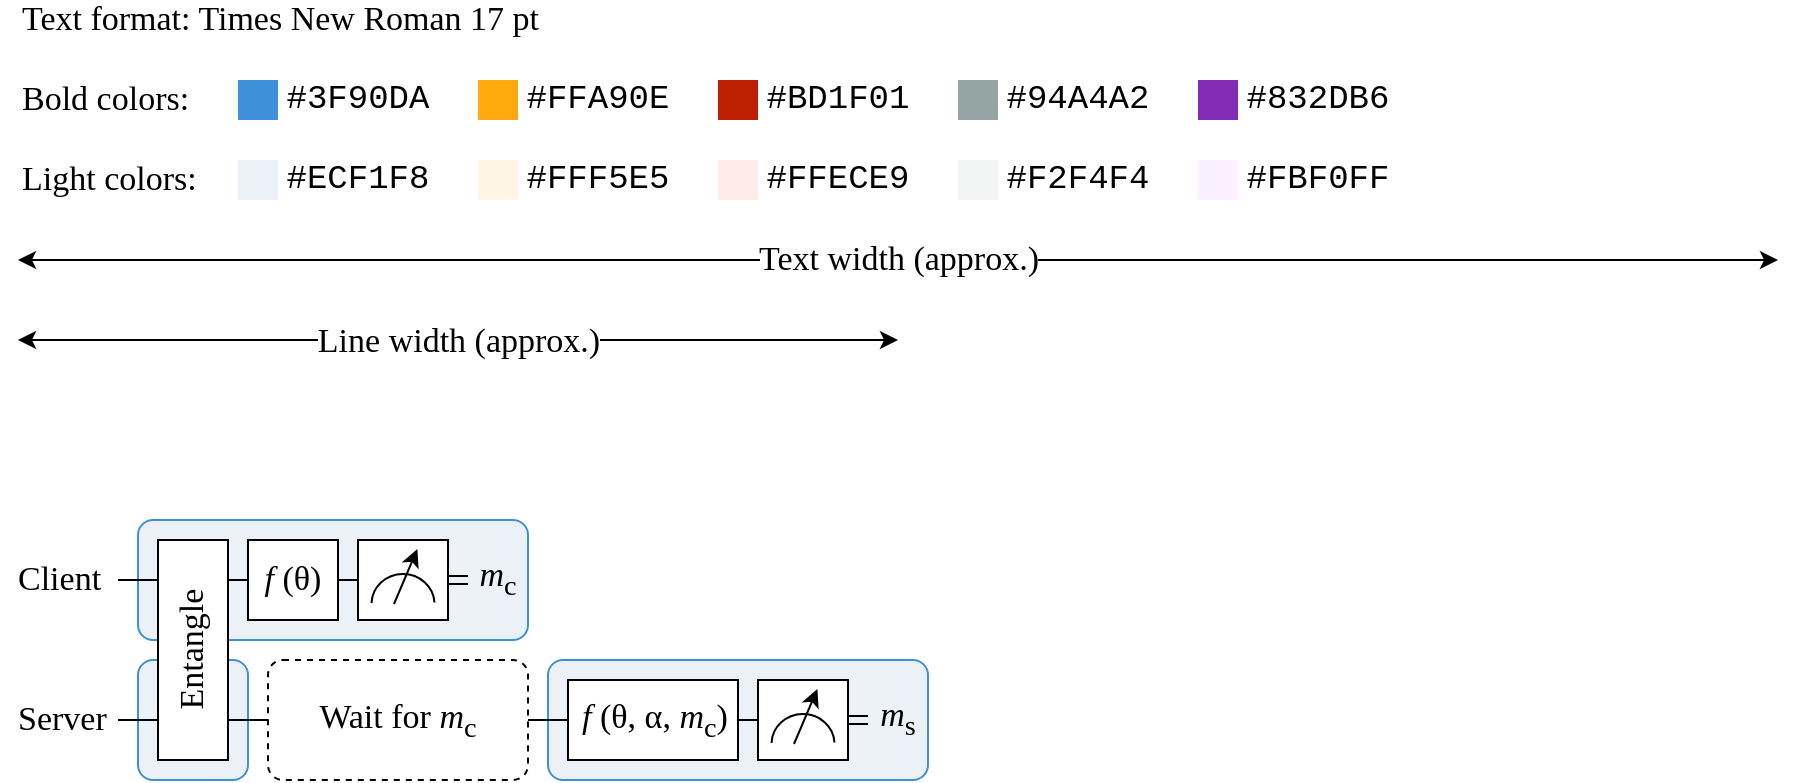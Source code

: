 <mxfile>
    <diagram id="D1HtAhjjhCdzmTIrUNiw" name="Page-1">
        <mxGraphModel dx="715" dy="926" grid="1" gridSize="10" guides="1" tooltips="1" connect="1" arrows="1" fold="1" page="1" pageScale="1" pageWidth="1100" pageHeight="850" math="0" shadow="0">
            <root>
                <mxCell id="0"/>
                <mxCell id="1" parent="0"/>
                <mxCell id="Ah5QmYgok2Lmbro061cM-27" value="" style="rounded=1;whiteSpace=wrap;html=1;strokeWidth=1;fontFamily=Times New Roman;fontSize=17;align=left;verticalAlign=top;spacingRight=0;spacingLeft=12;spacingTop=5;spacing=0;absoluteArcSize=1;arcSize=15;fontStyle=2;shadow=0;sketch=0;strokeColor=#3F90DA;fillColor=#ECF1F8;" parent="1" vertex="1">
                    <mxGeometry x="385" y="360" width="190" height="60" as="geometry"/>
                </mxCell>
                <mxCell id="Ah5QmYgok2Lmbro061cM-26" value="" style="rounded=1;whiteSpace=wrap;html=1;strokeWidth=1;fontFamily=Times New Roman;fontSize=17;align=left;verticalAlign=top;spacingRight=0;spacingLeft=12;spacingTop=5;spacing=0;absoluteArcSize=1;arcSize=15;fontStyle=2;shadow=0;sketch=0;strokeColor=#3F90DA;fillColor=#ECF1F8;" parent="1" vertex="1">
                    <mxGeometry x="180" y="360" width="55" height="60" as="geometry"/>
                </mxCell>
                <mxCell id="Ah5QmYgok2Lmbro061cM-24" value="" style="rounded=1;whiteSpace=wrap;html=1;strokeWidth=1;fontFamily=Times New Roman;fontSize=17;align=left;verticalAlign=top;spacingRight=0;spacingLeft=12;spacingTop=5;spacing=0;absoluteArcSize=1;arcSize=15;fontStyle=2;shadow=0;sketch=0;strokeColor=#3F90DA;fillColor=#ECF1F8;" parent="1" vertex="1">
                    <mxGeometry x="180" y="290" width="195" height="60" as="geometry"/>
                </mxCell>
                <mxCell id="HOQ9eJgj0v2eyHVtLmr2-1" value="" style="endArrow=classic;startArrow=classic;html=1;" parent="1" edge="1">
                    <mxGeometry width="50" height="50" relative="1" as="geometry">
                        <mxPoint x="120" y="160" as="sourcePoint"/>
                        <mxPoint x="1000" y="160" as="targetPoint"/>
                    </mxGeometry>
                </mxCell>
                <mxCell id="HOQ9eJgj0v2eyHVtLmr2-7" value="Text width (approx.)" style="edgeLabel;html=1;align=center;verticalAlign=middle;resizable=0;points=[];fontSize=17;fontFamily=Times New Roman;" parent="HOQ9eJgj0v2eyHVtLmr2-1" vertex="1" connectable="0">
                    <mxGeometry x="0.509" relative="1" as="geometry">
                        <mxPoint x="-224.17" as="offset"/>
                    </mxGeometry>
                </mxCell>
                <mxCell id="HOQ9eJgj0v2eyHVtLmr2-2" value="" style="endArrow=classic;startArrow=classic;html=1;" parent="1" edge="1">
                    <mxGeometry width="50" height="50" relative="1" as="geometry">
                        <mxPoint x="120" y="200" as="sourcePoint"/>
                        <mxPoint x="560" y="200" as="targetPoint"/>
                    </mxGeometry>
                </mxCell>
                <mxCell id="HOQ9eJgj0v2eyHVtLmr2-6" value="Line width (approx.)" style="edgeLabel;html=1;align=center;verticalAlign=middle;resizable=0;points=[];fontSize=17;fontFamily=Times New Roman;spacingLeft=0;" parent="HOQ9eJgj0v2eyHVtLmr2-2" vertex="1" connectable="0">
                    <mxGeometry x="0.038" y="-1" relative="1" as="geometry">
                        <mxPoint x="-8.33" as="offset"/>
                    </mxGeometry>
                </mxCell>
                <mxCell id="HOQ9eJgj0v2eyHVtLmr2-10" value="Text format: Times New Roman 17 pt" style="text;html=1;strokeColor=none;fillColor=none;align=left;verticalAlign=middle;whiteSpace=wrap;rounded=0;fontFamily=Times New Roman;fontSize=17;" parent="1" vertex="1">
                    <mxGeometry x="120" y="30" width="280" height="20" as="geometry"/>
                </mxCell>
                <mxCell id="HOQ9eJgj0v2eyHVtLmr2-24" value="Bold colors:" style="text;html=1;strokeColor=none;fillColor=none;align=left;verticalAlign=middle;whiteSpace=wrap;rounded=0;fontFamily=Times New Roman;fontSize=17;" parent="1" vertex="1">
                    <mxGeometry x="120" y="70" width="100" height="20" as="geometry"/>
                </mxCell>
                <mxCell id="HOQ9eJgj0v2eyHVtLmr2-25" value="" style="rounded=0;whiteSpace=wrap;html=1;fontFamily=Times New Roman;fontSize=17;align=center;strokeColor=none;fillColor=#3f90da;" parent="1" vertex="1">
                    <mxGeometry x="230" y="70" width="20" height="20" as="geometry"/>
                </mxCell>
                <mxCell id="HOQ9eJgj0v2eyHVtLmr2-26" value="" style="rounded=0;whiteSpace=wrap;html=1;fontFamily=Times New Roman;fontSize=17;align=center;strokeColor=none;fillColor=#ffa90e;" parent="1" vertex="1">
                    <mxGeometry x="350" y="70" width="20" height="20" as="geometry"/>
                </mxCell>
                <mxCell id="HOQ9eJgj0v2eyHVtLmr2-27" value="" style="rounded=0;whiteSpace=wrap;html=1;fontFamily=Times New Roman;fontSize=17;align=center;strokeColor=none;fillColor=#bd1f01;" parent="1" vertex="1">
                    <mxGeometry x="470" y="70" width="20" height="20" as="geometry"/>
                </mxCell>
                <mxCell id="HOQ9eJgj0v2eyHVtLmr2-28" value="" style="rounded=0;whiteSpace=wrap;html=1;fontFamily=Times New Roman;fontSize=17;align=center;strokeColor=none;fillColor=#94A4A2;" parent="1" vertex="1">
                    <mxGeometry x="590" y="70" width="20" height="20" as="geometry"/>
                </mxCell>
                <mxCell id="HOQ9eJgj0v2eyHVtLmr2-29" value="&lt;span style=&quot;text-align: left&quot;&gt;#94A4A2&lt;/span&gt;" style="text;html=1;strokeColor=none;fillColor=none;align=center;verticalAlign=middle;whiteSpace=wrap;rounded=0;fontFamily=Courier New;fontSize=17;" parent="1" vertex="1">
                    <mxGeometry x="610" y="70" width="80" height="20" as="geometry"/>
                </mxCell>
                <mxCell id="HOQ9eJgj0v2eyHVtLmr2-30" value="&lt;span style=&quot;text-align: left&quot;&gt;#BD1F01&lt;/span&gt;" style="text;html=1;strokeColor=none;fillColor=none;align=center;verticalAlign=middle;whiteSpace=wrap;rounded=0;fontFamily=Courier New;fontSize=17;" parent="1" vertex="1">
                    <mxGeometry x="490" y="70" width="80" height="20" as="geometry"/>
                </mxCell>
                <mxCell id="HOQ9eJgj0v2eyHVtLmr2-31" value="&lt;span style=&quot;text-align: left&quot;&gt;#FFA90E&lt;/span&gt;" style="text;html=1;strokeColor=none;fillColor=none;align=center;verticalAlign=middle;whiteSpace=wrap;rounded=0;fontFamily=Courier New;fontSize=17;" parent="1" vertex="1">
                    <mxGeometry x="370" y="70" width="80" height="20" as="geometry"/>
                </mxCell>
                <mxCell id="HOQ9eJgj0v2eyHVtLmr2-32" value="&lt;span style=&quot;text-align: left&quot;&gt;#3F90DA&lt;/span&gt;" style="text;html=1;strokeColor=none;fillColor=none;align=center;verticalAlign=middle;whiteSpace=wrap;rounded=0;fontFamily=Courier New;fontSize=17;" parent="1" vertex="1">
                    <mxGeometry x="250" y="70" width="80" height="20" as="geometry"/>
                </mxCell>
                <mxCell id="HOQ9eJgj0v2eyHVtLmr2-33" value="Light colors:" style="text;html=1;strokeColor=none;fillColor=none;align=left;verticalAlign=middle;whiteSpace=wrap;rounded=0;fontFamily=Times New Roman;fontSize=17;" parent="1" vertex="1">
                    <mxGeometry x="120" y="110" width="100" height="20" as="geometry"/>
                </mxCell>
                <mxCell id="HOQ9eJgj0v2eyHVtLmr2-34" value="" style="rounded=0;whiteSpace=wrap;html=1;fontFamily=Times New Roman;fontSize=17;align=center;strokeColor=none;fillColor=#ecf1f8;" parent="1" vertex="1">
                    <mxGeometry x="230" y="110" width="20" height="20" as="geometry"/>
                </mxCell>
                <mxCell id="HOQ9eJgj0v2eyHVtLmr2-35" value="" style="rounded=0;whiteSpace=wrap;html=1;fontFamily=Times New Roman;fontSize=17;align=center;strokeColor=none;fillColor=#fff5e5;" parent="1" vertex="1">
                    <mxGeometry x="350" y="110" width="20" height="20" as="geometry"/>
                </mxCell>
                <mxCell id="HOQ9eJgj0v2eyHVtLmr2-36" value="" style="rounded=0;whiteSpace=wrap;html=1;fontFamily=Times New Roman;fontSize=17;align=center;strokeColor=none;fillColor=#ffece9;" parent="1" vertex="1">
                    <mxGeometry x="470" y="110" width="20" height="20" as="geometry"/>
                </mxCell>
                <mxCell id="HOQ9eJgj0v2eyHVtLmr2-37" value="" style="rounded=0;whiteSpace=wrap;html=1;fontFamily=Times New Roman;fontSize=17;align=center;strokeColor=none;fillColor=#F2F4F4;" parent="1" vertex="1">
                    <mxGeometry x="590" y="110" width="20" height="20" as="geometry"/>
                </mxCell>
                <mxCell id="HOQ9eJgj0v2eyHVtLmr2-38" value="&lt;span style=&quot;text-align: left&quot;&gt;#&lt;/span&gt;F2F4F4" style="text;html=1;strokeColor=none;fillColor=none;align=center;verticalAlign=middle;whiteSpace=wrap;rounded=0;fontFamily=Courier New;fontSize=17;" parent="1" vertex="1">
                    <mxGeometry x="610" y="110" width="80" height="20" as="geometry"/>
                </mxCell>
                <mxCell id="HOQ9eJgj0v2eyHVtLmr2-39" value="&lt;span style=&quot;text-align: left&quot;&gt;#&lt;/span&gt;FFECE9" style="text;html=1;strokeColor=none;fillColor=none;align=center;verticalAlign=middle;whiteSpace=wrap;rounded=0;fontFamily=Courier New;fontSize=17;" parent="1" vertex="1">
                    <mxGeometry x="490" y="110" width="80" height="20" as="geometry"/>
                </mxCell>
                <mxCell id="HOQ9eJgj0v2eyHVtLmr2-40" value="&lt;span style=&quot;text-align: left&quot;&gt;#&lt;/span&gt;FFF5E5" style="text;html=1;strokeColor=none;fillColor=none;align=center;verticalAlign=middle;whiteSpace=wrap;rounded=0;fontFamily=Courier New;fontSize=17;" parent="1" vertex="1">
                    <mxGeometry x="370" y="110" width="80" height="20" as="geometry"/>
                </mxCell>
                <mxCell id="HOQ9eJgj0v2eyHVtLmr2-41" value="&lt;span style=&quot;text-align: left&quot;&gt;#&lt;/span&gt;ECF1F8" style="text;html=1;strokeColor=none;fillColor=none;align=center;verticalAlign=middle;whiteSpace=wrap;rounded=0;fontFamily=Courier New;fontSize=17;" parent="1" vertex="1">
                    <mxGeometry x="250" y="110" width="80" height="20" as="geometry"/>
                </mxCell>
                <mxCell id="PxhoU1N86w6rkpq-SPUx-25" value="" style="rounded=0;whiteSpace=wrap;html=1;fontFamily=Times New Roman;fontSize=17;align=center;strokeColor=none;fillColor=#832DB6;" parent="1" vertex="1">
                    <mxGeometry x="710" y="70" width="20" height="20" as="geometry"/>
                </mxCell>
                <mxCell id="PxhoU1N86w6rkpq-SPUx-26" value="&lt;span style=&quot;text-align: left&quot;&gt;#&lt;/span&gt;832DB6" style="text;html=1;strokeColor=none;fillColor=none;align=center;verticalAlign=middle;whiteSpace=wrap;rounded=0;fontFamily=Courier New;fontSize=17;" parent="1" vertex="1">
                    <mxGeometry x="730" y="70" width="80" height="20" as="geometry"/>
                </mxCell>
                <mxCell id="PxhoU1N86w6rkpq-SPUx-27" value="" style="rounded=0;whiteSpace=wrap;html=1;fontFamily=Times New Roman;fontSize=17;align=center;strokeColor=none;fillColor=#FBF0FF;" parent="1" vertex="1">
                    <mxGeometry x="710" y="110" width="20" height="20" as="geometry"/>
                </mxCell>
                <mxCell id="PxhoU1N86w6rkpq-SPUx-28" value="&lt;span style=&quot;text-align: left&quot;&gt;#&lt;/span&gt;FBF0FF" style="text;html=1;strokeColor=none;fillColor=none;align=center;verticalAlign=middle;whiteSpace=wrap;rounded=0;fontFamily=Courier New;fontSize=17;" parent="1" vertex="1">
                    <mxGeometry x="730" y="110" width="80" height="20" as="geometry"/>
                </mxCell>
                <mxCell id="Ah5QmYgok2Lmbro061cM-1" value="" style="endArrow=none;html=1;exitX=1;exitY=0.5;exitDx=0;exitDy=0;" parent="1" edge="1">
                    <mxGeometry width="50" height="50" relative="1" as="geometry">
                        <mxPoint x="275" y="320" as="sourcePoint"/>
                        <mxPoint x="320" y="320" as="targetPoint"/>
                    </mxGeometry>
                </mxCell>
                <mxCell id="Ah5QmYgok2Lmbro061cM-4" value="" style="endArrow=none;html=1;exitX=1;exitY=0.5;exitDx=0;exitDy=0;" parent="1" edge="1">
                    <mxGeometry width="50" height="50" relative="1" as="geometry">
                        <mxPoint x="170" y="390" as="sourcePoint"/>
                        <mxPoint x="490" y="390" as="targetPoint"/>
                    </mxGeometry>
                </mxCell>
                <mxCell id="Ah5QmYgok2Lmbro061cM-7" value="&lt;i&gt;f&lt;/i&gt; (θ)" style="rounded=0;whiteSpace=wrap;html=1;strokeWidth=1;fontFamily=Times New Roman;fontSize=17;align=center;spacing=0;horizontal=1;" parent="1" vertex="1">
                    <mxGeometry x="235" y="300" width="45" height="40" as="geometry"/>
                </mxCell>
                <mxCell id="Ah5QmYgok2Lmbro061cM-9" value="" style="endArrow=none;html=1;exitX=1;exitY=0.5;exitDx=0;exitDy=0;" parent="1" target="Ah5QmYgok2Lmbro061cM-7" edge="1">
                    <mxGeometry width="50" height="50" relative="1" as="geometry">
                        <mxPoint x="170" y="320" as="sourcePoint"/>
                        <mxPoint x="410" y="320" as="targetPoint"/>
                    </mxGeometry>
                </mxCell>
                <mxCell id="3X6UR7vebm-MhE1ssPxp-2" value="Entangle" style="rounded=0;whiteSpace=wrap;html=1;strokeWidth=1;fontFamily=Times New Roman;fontSize=17;align=center;spacing=0;horizontal=0;" parent="1" vertex="1">
                    <mxGeometry x="190" y="300" width="35" height="110" as="geometry"/>
                </mxCell>
                <mxCell id="Ah5QmYgok2Lmbro061cM-13" value="" style="endArrow=none;html=1;exitX=1;exitY=0.5;exitDx=0;exitDy=0;shape=link;" parent="1" edge="1">
                    <mxGeometry width="50" height="50" relative="1" as="geometry">
                        <mxPoint x="315" y="320" as="sourcePoint"/>
                        <mxPoint x="345" y="320" as="targetPoint"/>
                    </mxGeometry>
                </mxCell>
                <mxCell id="Ah5QmYgok2Lmbro061cM-12" value="" style="group" parent="1" vertex="1" connectable="0">
                    <mxGeometry x="290" y="300" width="45" height="47" as="geometry"/>
                </mxCell>
                <mxCell id="Ah5QmYgok2Lmbro061cM-8" value="" style="rounded=0;whiteSpace=wrap;html=1;strokeWidth=1;fontFamily=Times New Roman;fontSize=17;align=center;spacing=0;horizontal=1;" parent="Ah5QmYgok2Lmbro061cM-12" vertex="1">
                    <mxGeometry width="45" height="40" as="geometry"/>
                </mxCell>
                <mxCell id="Ah5QmYgok2Lmbro061cM-10" value="" style="verticalLabelPosition=bottom;verticalAlign=top;html=1;shape=mxgraph.basic.arc;startAngle=0.755;endAngle=0.242;" parent="Ah5QmYgok2Lmbro061cM-12" vertex="1">
                    <mxGeometry x="6.75" y="17" width="31.5" height="30" as="geometry"/>
                </mxCell>
                <mxCell id="Ah5QmYgok2Lmbro061cM-11" value="" style="endArrow=classic;html=1;" parent="Ah5QmYgok2Lmbro061cM-12" edge="1">
                    <mxGeometry width="50" height="50" relative="1" as="geometry">
                        <mxPoint x="18.0" y="32" as="sourcePoint"/>
                        <mxPoint x="29.7" y="4.5" as="targetPoint"/>
                    </mxGeometry>
                </mxCell>
                <mxCell id="Ah5QmYgok2Lmbro061cM-14" value="&lt;i&gt;m&lt;/i&gt;&lt;sub&gt;c&lt;/sub&gt;" style="text;html=1;strokeColor=none;fillColor=none;align=center;verticalAlign=middle;whiteSpace=wrap;rounded=0;fontFamily=Times New Roman;fontSize=17;spacing=0;" parent="1" vertex="1">
                    <mxGeometry x="350" y="309" width="20" height="20" as="geometry"/>
                </mxCell>
                <mxCell id="Ah5QmYgok2Lmbro061cM-15" value="&lt;i&gt;f&lt;/i&gt; (θ, α, &lt;i&gt;m&lt;/i&gt;&lt;sub&gt;c&lt;/sub&gt;)" style="rounded=0;whiteSpace=wrap;html=1;strokeWidth=1;fontFamily=Times New Roman;fontSize=17;align=center;spacing=0;horizontal=1;spacingLeft=2;" parent="1" vertex="1">
                    <mxGeometry x="395" y="370" width="85" height="40" as="geometry"/>
                </mxCell>
                <mxCell id="Ah5QmYgok2Lmbro061cM-18" value="" style="endArrow=none;html=1;exitX=1;exitY=0.5;exitDx=0;exitDy=0;shape=link;" parent="1" edge="1">
                    <mxGeometry width="50" height="50" relative="1" as="geometry">
                        <mxPoint x="515" y="390" as="sourcePoint"/>
                        <mxPoint x="545" y="390" as="targetPoint"/>
                    </mxGeometry>
                </mxCell>
                <mxCell id="Ah5QmYgok2Lmbro061cM-19" value="" style="group" parent="1" vertex="1" connectable="0">
                    <mxGeometry x="490" y="370" width="45" height="47" as="geometry"/>
                </mxCell>
                <mxCell id="Ah5QmYgok2Lmbro061cM-20" value="" style="rounded=0;whiteSpace=wrap;html=1;strokeWidth=1;fontFamily=Times New Roman;fontSize=17;align=center;spacing=0;horizontal=1;" parent="Ah5QmYgok2Lmbro061cM-19" vertex="1">
                    <mxGeometry width="45" height="40" as="geometry"/>
                </mxCell>
                <mxCell id="Ah5QmYgok2Lmbro061cM-21" value="" style="verticalLabelPosition=bottom;verticalAlign=top;html=1;shape=mxgraph.basic.arc;startAngle=0.755;endAngle=0.242;" parent="Ah5QmYgok2Lmbro061cM-19" vertex="1">
                    <mxGeometry x="6.75" y="17" width="31.5" height="30" as="geometry"/>
                </mxCell>
                <mxCell id="Ah5QmYgok2Lmbro061cM-22" value="" style="endArrow=classic;html=1;" parent="Ah5QmYgok2Lmbro061cM-19" edge="1">
                    <mxGeometry width="50" height="50" relative="1" as="geometry">
                        <mxPoint x="18.0" y="32" as="sourcePoint"/>
                        <mxPoint x="29.7" y="4.5" as="targetPoint"/>
                    </mxGeometry>
                </mxCell>
                <mxCell id="Ah5QmYgok2Lmbro061cM-23" value="&lt;i&gt;m&lt;/i&gt;&lt;sub&gt;s&lt;/sub&gt;" style="text;html=1;strokeColor=none;fillColor=none;align=center;verticalAlign=middle;whiteSpace=wrap;rounded=0;fontFamily=Times New Roman;fontSize=17;spacing=0;" parent="1" vertex="1">
                    <mxGeometry x="550" y="379" width="20" height="20" as="geometry"/>
                </mxCell>
                <mxCell id="IhRu-FzHTKQNtjjLyS4j-2" value="Client" style="text;html=1;strokeColor=none;fillColor=none;align=left;verticalAlign=middle;whiteSpace=wrap;rounded=0;fontFamily=Times New Roman;fontSize=17;spacing=0;" parent="1" vertex="1">
                    <mxGeometry x="120" y="310" width="50" height="20" as="geometry"/>
                </mxCell>
                <mxCell id="IhRu-FzHTKQNtjjLyS4j-3" value="Server" style="text;html=1;strokeColor=none;fillColor=none;align=left;verticalAlign=middle;whiteSpace=wrap;rounded=0;fontFamily=Times New Roman;fontSize=17;spacing=0;" parent="1" vertex="1">
                    <mxGeometry x="120" y="380" width="50" height="20" as="geometry"/>
                </mxCell>
                <mxCell id="IhRu-FzHTKQNtjjLyS4j-5" value="Wait for &lt;i&gt;m&lt;/i&gt;&lt;sub&gt;c&lt;/sub&gt;" style="rounded=1;whiteSpace=wrap;html=1;strokeWidth=1;fontFamily=Times New Roman;fontSize=17;align=center;verticalAlign=middle;spacingRight=0;spacingLeft=0;spacingTop=0;spacing=0;absoluteArcSize=1;arcSize=15;fontStyle=0;shadow=0;sketch=0;dashed=1;" parent="1" vertex="1">
                    <mxGeometry x="245" y="360" width="130" height="60" as="geometry"/>
                </mxCell>
            </root>
        </mxGraphModel>
    </diagram>
</mxfile>